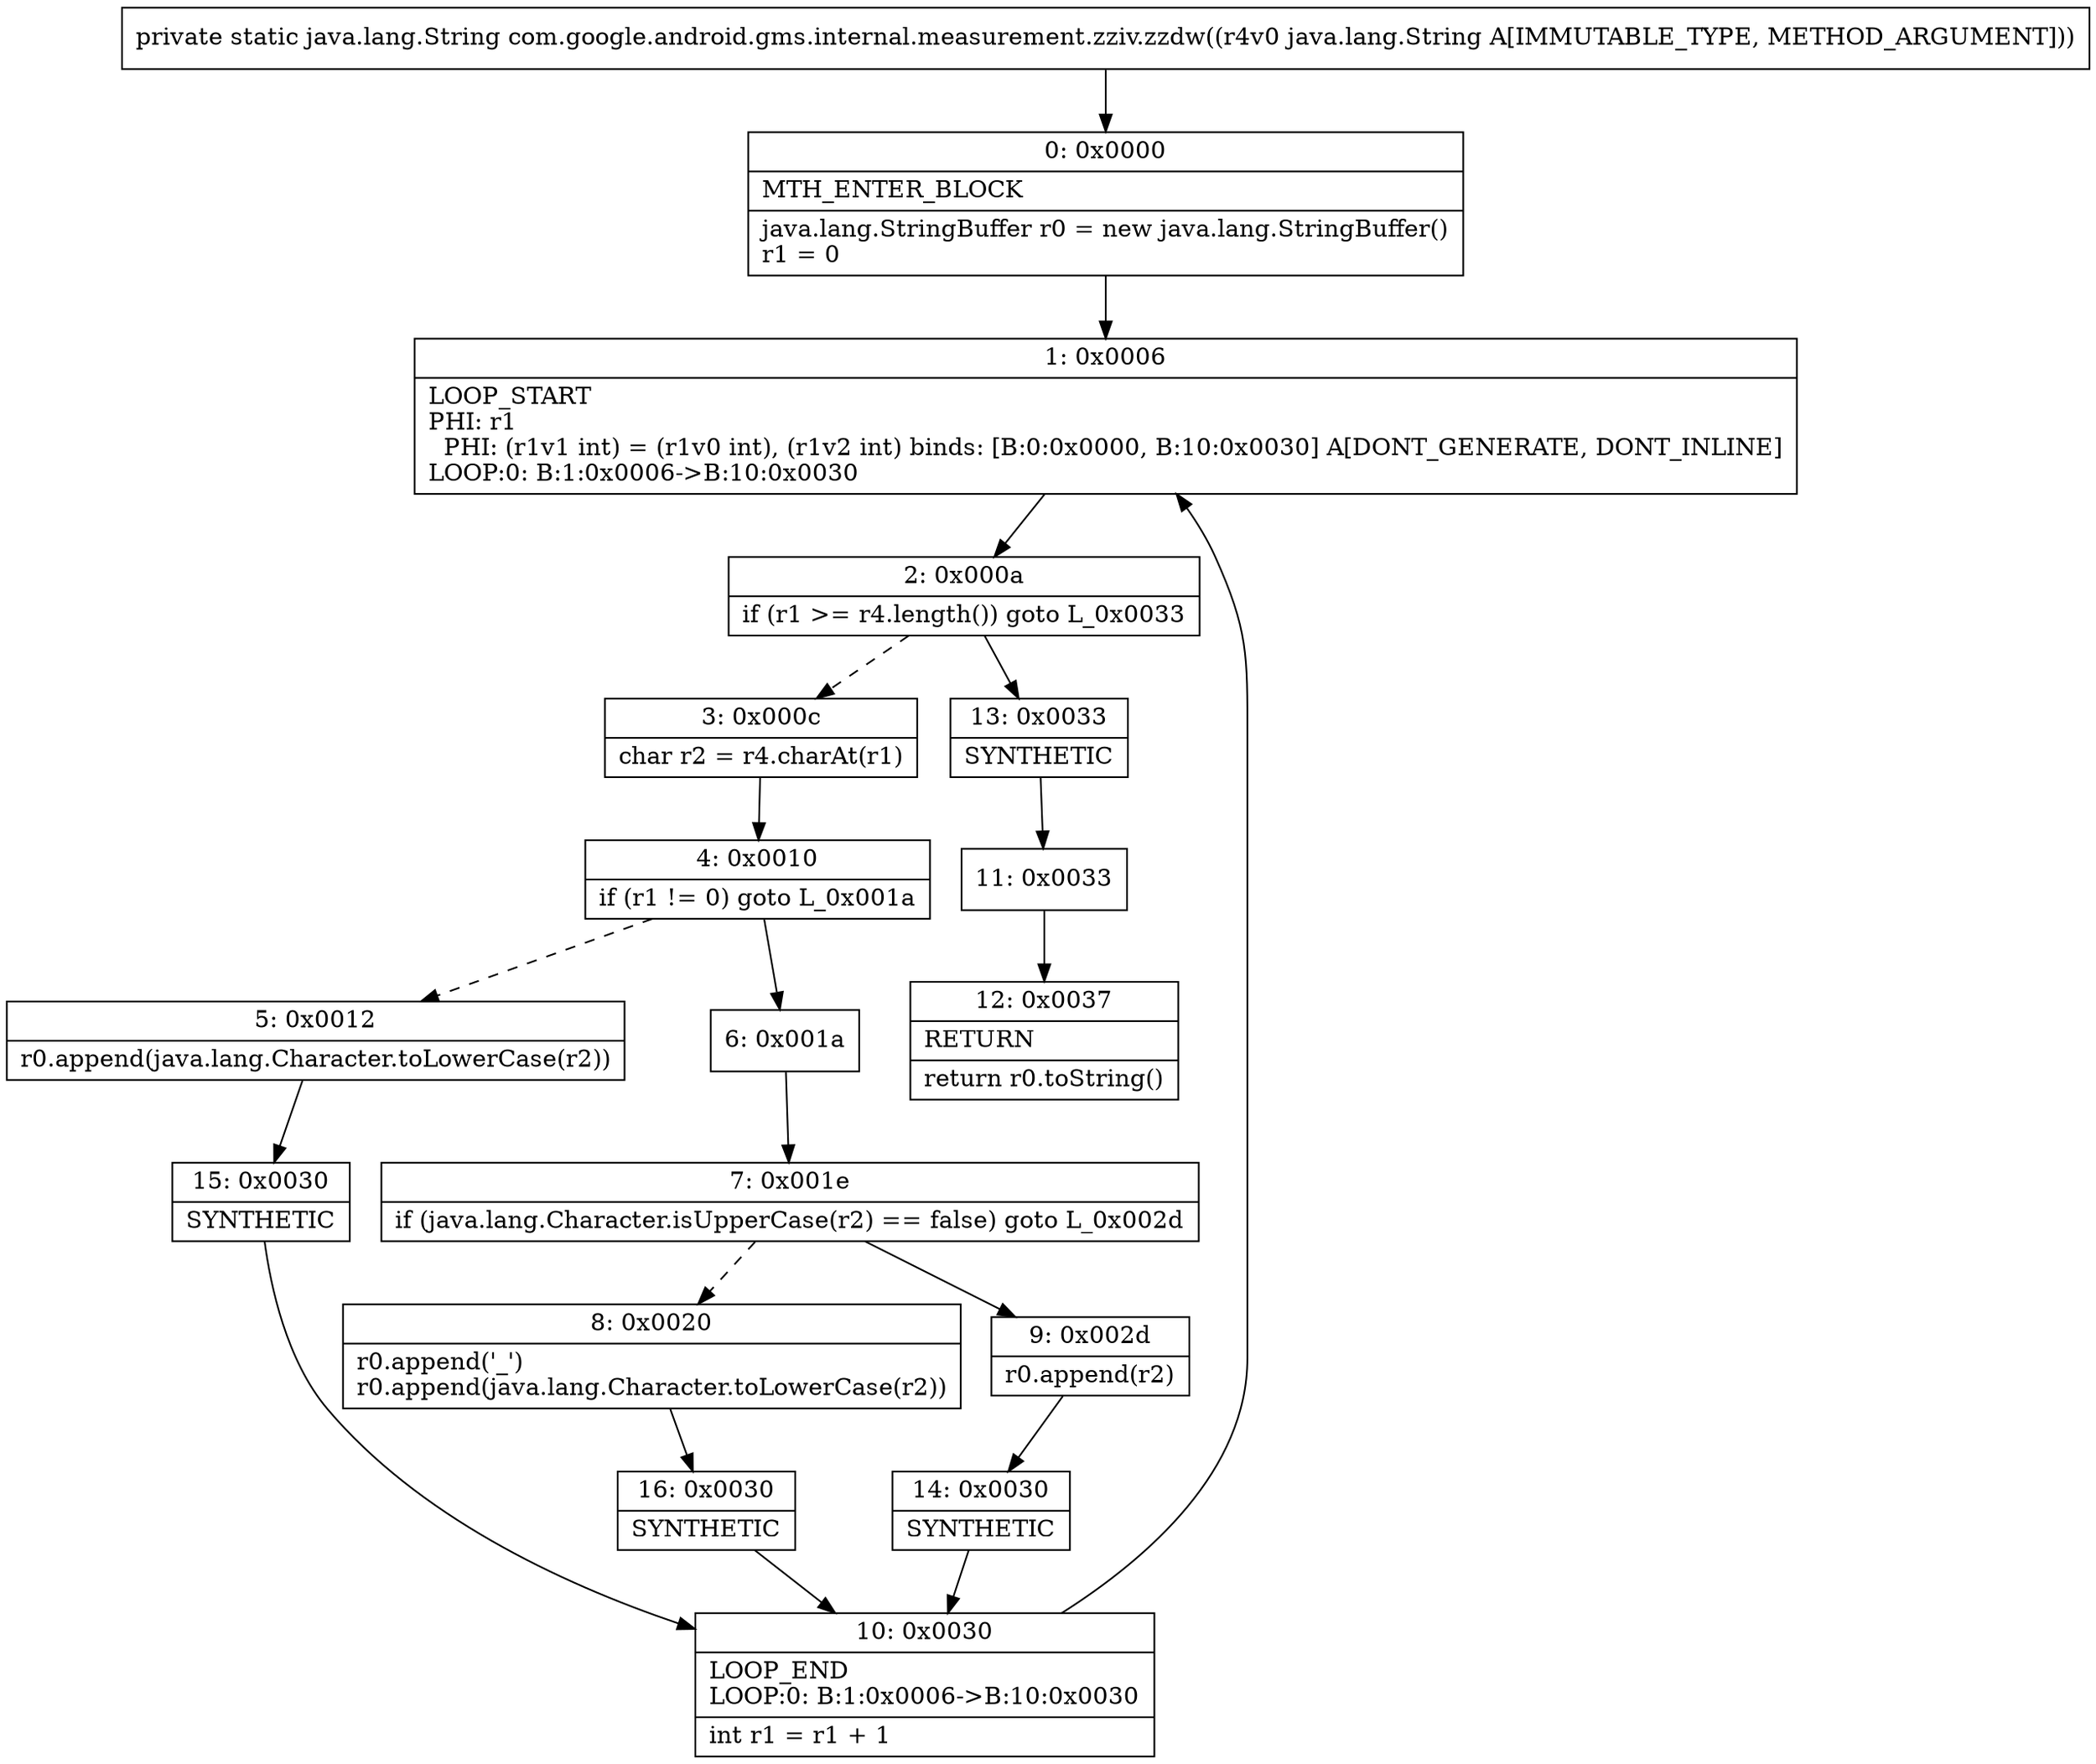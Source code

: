 digraph "CFG forcom.google.android.gms.internal.measurement.zziv.zzdw(Ljava\/lang\/String;)Ljava\/lang\/String;" {
Node_0 [shape=record,label="{0\:\ 0x0000|MTH_ENTER_BLOCK\l|java.lang.StringBuffer r0 = new java.lang.StringBuffer()\lr1 = 0\l}"];
Node_1 [shape=record,label="{1\:\ 0x0006|LOOP_START\lPHI: r1 \l  PHI: (r1v1 int) = (r1v0 int), (r1v2 int) binds: [B:0:0x0000, B:10:0x0030] A[DONT_GENERATE, DONT_INLINE]\lLOOP:0: B:1:0x0006\-\>B:10:0x0030\l}"];
Node_2 [shape=record,label="{2\:\ 0x000a|if (r1 \>= r4.length()) goto L_0x0033\l}"];
Node_3 [shape=record,label="{3\:\ 0x000c|char r2 = r4.charAt(r1)\l}"];
Node_4 [shape=record,label="{4\:\ 0x0010|if (r1 != 0) goto L_0x001a\l}"];
Node_5 [shape=record,label="{5\:\ 0x0012|r0.append(java.lang.Character.toLowerCase(r2))\l}"];
Node_6 [shape=record,label="{6\:\ 0x001a}"];
Node_7 [shape=record,label="{7\:\ 0x001e|if (java.lang.Character.isUpperCase(r2) == false) goto L_0x002d\l}"];
Node_8 [shape=record,label="{8\:\ 0x0020|r0.append('_')\lr0.append(java.lang.Character.toLowerCase(r2))\l}"];
Node_9 [shape=record,label="{9\:\ 0x002d|r0.append(r2)\l}"];
Node_10 [shape=record,label="{10\:\ 0x0030|LOOP_END\lLOOP:0: B:1:0x0006\-\>B:10:0x0030\l|int r1 = r1 + 1\l}"];
Node_11 [shape=record,label="{11\:\ 0x0033}"];
Node_12 [shape=record,label="{12\:\ 0x0037|RETURN\l|return r0.toString()\l}"];
Node_13 [shape=record,label="{13\:\ 0x0033|SYNTHETIC\l}"];
Node_14 [shape=record,label="{14\:\ 0x0030|SYNTHETIC\l}"];
Node_15 [shape=record,label="{15\:\ 0x0030|SYNTHETIC\l}"];
Node_16 [shape=record,label="{16\:\ 0x0030|SYNTHETIC\l}"];
MethodNode[shape=record,label="{private static java.lang.String com.google.android.gms.internal.measurement.zziv.zzdw((r4v0 java.lang.String A[IMMUTABLE_TYPE, METHOD_ARGUMENT])) }"];
MethodNode -> Node_0;
Node_0 -> Node_1;
Node_1 -> Node_2;
Node_2 -> Node_3[style=dashed];
Node_2 -> Node_13;
Node_3 -> Node_4;
Node_4 -> Node_5[style=dashed];
Node_4 -> Node_6;
Node_5 -> Node_15;
Node_6 -> Node_7;
Node_7 -> Node_8[style=dashed];
Node_7 -> Node_9;
Node_8 -> Node_16;
Node_9 -> Node_14;
Node_10 -> Node_1;
Node_11 -> Node_12;
Node_13 -> Node_11;
Node_14 -> Node_10;
Node_15 -> Node_10;
Node_16 -> Node_10;
}

